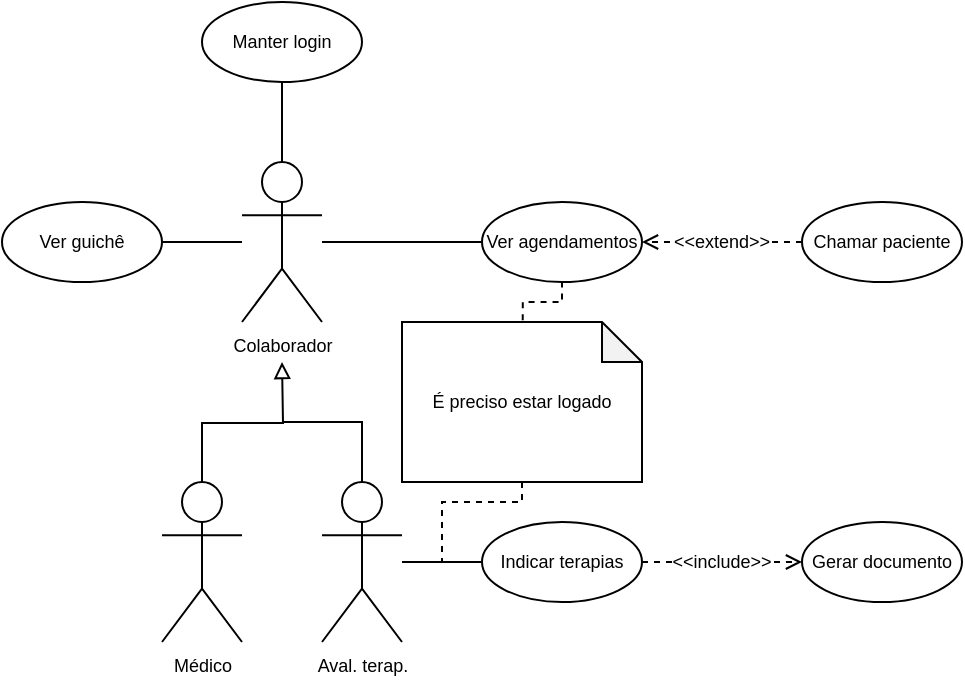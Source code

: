 <mxfile>
    <diagram id="n5dLyqRNmTKyhxqFt0SG" name="casos-uso">
        <mxGraphModel dx="249" dy="256" grid="1" gridSize="10" guides="1" tooltips="1" connect="1" arrows="1" fold="1" page="1" pageScale="1" pageWidth="1169" pageHeight="827" math="0" shadow="0">
            <root>
                <mxCell id="0"/>
                <mxCell id="1" parent="0"/>
                <mxCell id="5" value="Colaborador" style="shape=umlActor;verticalLabelPosition=bottom;verticalAlign=top;html=1;outlineConnect=0;fontSize=9;" parent="1" vertex="1">
                    <mxGeometry x="240" y="120" width="40" height="80" as="geometry"/>
                </mxCell>
                <mxCell id="13" style="edgeStyle=orthogonalEdgeStyle;html=1;endArrow=block;endFill=0;rounded=0;fontSize=9;exitX=0.5;exitY=0;exitDx=0;exitDy=0;exitPerimeter=0;" parent="1" source="7" edge="1">
                    <mxGeometry relative="1" as="geometry">
                        <mxPoint x="260" y="220" as="targetPoint"/>
                    </mxGeometry>
                </mxCell>
                <mxCell id="7" value="Médico" style="shape=umlActor;verticalLabelPosition=bottom;verticalAlign=top;html=1;outlineConnect=0;fontSize=9;" parent="1" vertex="1">
                    <mxGeometry x="200" y="280" width="40" height="80" as="geometry"/>
                </mxCell>
                <mxCell id="43" style="edgeStyle=orthogonalEdgeStyle;rounded=0;html=1;fontFamily=Helvetica;fontSize=9;startArrow=none;startFill=0;endArrow=none;endFill=0;exitX=0.5;exitY=0;exitDx=0;exitDy=0;exitPerimeter=0;" parent="1" source="8" edge="1">
                    <mxGeometry relative="1" as="geometry">
                        <mxPoint x="260" y="250" as="targetPoint"/>
                        <mxPoint x="280" y="260" as="sourcePoint"/>
                        <Array as="points">
                            <mxPoint x="300" y="250"/>
                        </Array>
                    </mxGeometry>
                </mxCell>
                <mxCell id="8" value="Aval. terap." style="shape=umlActor;verticalLabelPosition=bottom;verticalAlign=top;html=1;outlineConnect=0;fontSize=9;" parent="1" vertex="1">
                    <mxGeometry x="280" y="280" width="40" height="80" as="geometry"/>
                </mxCell>
                <mxCell id="46" value="" style="edgeStyle=orthogonalEdgeStyle;rounded=0;html=1;fontFamily=Helvetica;fontSize=9;startArrow=none;startFill=0;endArrow=none;endFill=0;" parent="1" source="15" target="5" edge="1">
                    <mxGeometry relative="1" as="geometry"/>
                </mxCell>
                <mxCell id="15" value="Manter login" style="ellipse;whiteSpace=wrap;html=1;fontSize=9;fontStyle=0" parent="1" vertex="1">
                    <mxGeometry x="220" y="40" width="80" height="40" as="geometry"/>
                </mxCell>
                <mxCell id="45" value="" style="edgeStyle=orthogonalEdgeStyle;rounded=0;html=1;fontFamily=Helvetica;fontSize=9;startArrow=none;startFill=0;endArrow=none;endFill=0;" parent="1" source="18" target="5" edge="1">
                    <mxGeometry relative="1" as="geometry"/>
                </mxCell>
                <mxCell id="18" value="Ver guichê" style="ellipse;whiteSpace=wrap;html=1;fontSize=9;fontStyle=0" parent="1" vertex="1">
                    <mxGeometry x="120" y="140" width="80" height="40" as="geometry"/>
                </mxCell>
                <mxCell id="44" value="" style="edgeStyle=orthogonalEdgeStyle;rounded=0;html=1;fontFamily=Helvetica;fontSize=9;startArrow=none;startFill=0;endArrow=none;endFill=0;" parent="1" source="22" target="5" edge="1">
                    <mxGeometry relative="1" as="geometry"/>
                </mxCell>
                <mxCell id="22" value="Ver agendamentos" style="ellipse;whiteSpace=wrap;html=1;fontSize=9;fontStyle=0" parent="1" vertex="1">
                    <mxGeometry x="360" y="140" width="80" height="40" as="geometry"/>
                </mxCell>
                <mxCell id="31" style="edgeStyle=none;rounded=0;html=1;fontFamily=Comic Sans MS;fontSize=9;endArrow=none;endFill=0;" parent="1" source="29" target="8" edge="1">
                    <mxGeometry relative="1" as="geometry"/>
                </mxCell>
                <mxCell id="39" value="" style="edgeStyle=orthogonalEdgeStyle;rounded=0;html=1;dashed=1;fontFamily=Helvetica;fontSize=9;startArrow=none;startFill=0;endArrow=open;endFill=0;" parent="1" source="29" target="38" edge="1">
                    <mxGeometry relative="1" as="geometry"/>
                </mxCell>
                <mxCell id="29" value="Indicar terapias" style="ellipse;whiteSpace=wrap;html=1;fontSize=9;fontStyle=0" parent="1" vertex="1">
                    <mxGeometry x="360" y="300" width="80" height="40" as="geometry"/>
                </mxCell>
                <mxCell id="35" value="" style="edgeStyle=orthogonalEdgeStyle;rounded=0;html=1;fontFamily=Comic Sans MS;fontSize=9;endArrow=open;endFill=0;dashed=1;" parent="1" source="32" target="22" edge="1">
                    <mxGeometry relative="1" as="geometry"/>
                </mxCell>
                <mxCell id="32" value="Chamar paciente" style="ellipse;whiteSpace=wrap;html=1;fontSize=9;fontStyle=0" parent="1" vertex="1">
                    <mxGeometry x="520" y="140" width="80" height="40" as="geometry"/>
                </mxCell>
                <mxCell id="36" value="&lt;font style=&quot;font-size: 9px;&quot;&gt;&amp;lt;&amp;lt;extend&amp;gt;&amp;gt;&lt;/font&gt;" style="text;html=1;strokeColor=none;fillColor=none;align=center;verticalAlign=middle;whiteSpace=wrap;rounded=0;fontFamily=Helvetica;fontSize=9;labelBackgroundColor=default;" parent="1" vertex="1">
                    <mxGeometry x="450" y="155" width="60" height="10" as="geometry"/>
                </mxCell>
                <mxCell id="38" value="Gerar documento" style="ellipse;whiteSpace=wrap;html=1;fontSize=9;fontStyle=0" parent="1" vertex="1">
                    <mxGeometry x="520" y="300" width="80" height="40" as="geometry"/>
                </mxCell>
                <mxCell id="40" value="&lt;font style=&quot;font-size: 9px;&quot;&gt;&amp;lt;&amp;lt;include&amp;gt;&amp;gt;&lt;/font&gt;" style="text;html=1;strokeColor=none;fillColor=none;align=center;verticalAlign=middle;whiteSpace=wrap;rounded=0;fontFamily=Helvetica;fontSize=9;labelBackgroundColor=default;" parent="1" vertex="1">
                    <mxGeometry x="450" y="315" width="60" height="10" as="geometry"/>
                </mxCell>
                <mxCell id="48" style="edgeStyle=orthogonalEdgeStyle;rounded=0;html=1;fontFamily=Helvetica;fontSize=9;startArrow=none;startFill=0;endArrow=none;endFill=0;dashed=1;" parent="1" source="47" edge="1">
                    <mxGeometry relative="1" as="geometry">
                        <mxPoint x="340" y="320" as="targetPoint"/>
                        <Array as="points">
                            <mxPoint x="380" y="290"/>
                            <mxPoint x="340" y="290"/>
                        </Array>
                    </mxGeometry>
                </mxCell>
                <mxCell id="51" value="" style="edgeStyle=orthogonalEdgeStyle;html=1;dashed=1;endArrow=none;endFill=0;entryX=0.5;entryY=1;entryDx=0;entryDy=0;exitX=0.503;exitY=-0.011;exitDx=0;exitDy=0;exitPerimeter=0;rounded=0;" edge="1" parent="1" source="47" target="22">
                    <mxGeometry relative="1" as="geometry"/>
                </mxCell>
                <mxCell id="47" value="É preciso estar logado" style="shape=note;whiteSpace=wrap;html=1;backgroundOutline=1;darkOpacity=0.05;labelBackgroundColor=default;fontFamily=Helvetica;fontSize=9;size=20;" parent="1" vertex="1">
                    <mxGeometry x="320" y="200" width="120" height="80" as="geometry"/>
                </mxCell>
            </root>
        </mxGraphModel>
    </diagram>
</mxfile>